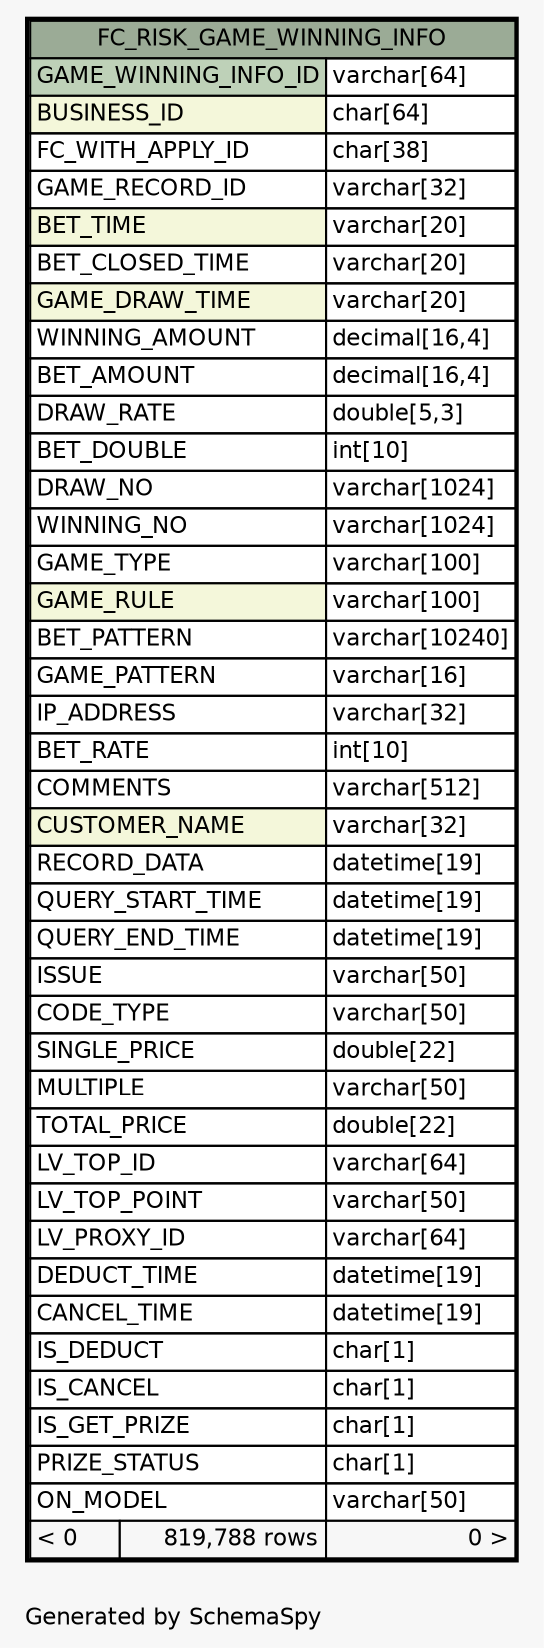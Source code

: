 // dot 2.26.0 on Linux 2.6.32-504.8.1.el6.x86_64
// SchemaSpy rev 590
digraph "oneDegreeRelationshipsDiagram" {
  graph [
    rankdir="RL"
    bgcolor="#f7f7f7"
    label="\nGenerated by SchemaSpy"
    labeljust="l"
    nodesep="0.18"
    ranksep="0.46"
    fontname="Helvetica"
    fontsize="11"
  ];
  node [
    fontname="Helvetica"
    fontsize="11"
    shape="plaintext"
  ];
  edge [
    arrowsize="0.8"
  ];
  "FC_RISK_GAME_WINNING_INFO" [
    label=<
    <TABLE BORDER="2" CELLBORDER="1" CELLSPACING="0" BGCOLOR="#ffffff">
      <TR><TD COLSPAN="3" BGCOLOR="#9bab96" ALIGN="CENTER">FC_RISK_GAME_WINNING_INFO</TD></TR>
      <TR><TD PORT="GAME_WINNING_INFO_ID" COLSPAN="2" BGCOLOR="#bed1b8" ALIGN="LEFT">GAME_WINNING_INFO_ID</TD><TD PORT="GAME_WINNING_INFO_ID.type" ALIGN="LEFT">varchar[64]</TD></TR>
      <TR><TD PORT="BUSINESS_ID" COLSPAN="2" BGCOLOR="#f4f7da" ALIGN="LEFT">BUSINESS_ID</TD><TD PORT="BUSINESS_ID.type" ALIGN="LEFT">char[64]</TD></TR>
      <TR><TD PORT="FC_WITH_APPLY_ID" COLSPAN="2" ALIGN="LEFT">FC_WITH_APPLY_ID</TD><TD PORT="FC_WITH_APPLY_ID.type" ALIGN="LEFT">char[38]</TD></TR>
      <TR><TD PORT="GAME_RECORD_ID" COLSPAN="2" ALIGN="LEFT">GAME_RECORD_ID</TD><TD PORT="GAME_RECORD_ID.type" ALIGN="LEFT">varchar[32]</TD></TR>
      <TR><TD PORT="BET_TIME" COLSPAN="2" BGCOLOR="#f4f7da" ALIGN="LEFT">BET_TIME</TD><TD PORT="BET_TIME.type" ALIGN="LEFT">varchar[20]</TD></TR>
      <TR><TD PORT="BET_CLOSED_TIME" COLSPAN="2" ALIGN="LEFT">BET_CLOSED_TIME</TD><TD PORT="BET_CLOSED_TIME.type" ALIGN="LEFT">varchar[20]</TD></TR>
      <TR><TD PORT="GAME_DRAW_TIME" COLSPAN="2" BGCOLOR="#f4f7da" ALIGN="LEFT">GAME_DRAW_TIME</TD><TD PORT="GAME_DRAW_TIME.type" ALIGN="LEFT">varchar[20]</TD></TR>
      <TR><TD PORT="WINNING_AMOUNT" COLSPAN="2" ALIGN="LEFT">WINNING_AMOUNT</TD><TD PORT="WINNING_AMOUNT.type" ALIGN="LEFT">decimal[16,4]</TD></TR>
      <TR><TD PORT="BET_AMOUNT" COLSPAN="2" ALIGN="LEFT">BET_AMOUNT</TD><TD PORT="BET_AMOUNT.type" ALIGN="LEFT">decimal[16,4]</TD></TR>
      <TR><TD PORT="DRAW_RATE" COLSPAN="2" ALIGN="LEFT">DRAW_RATE</TD><TD PORT="DRAW_RATE.type" ALIGN="LEFT">double[5,3]</TD></TR>
      <TR><TD PORT="BET_DOUBLE" COLSPAN="2" ALIGN="LEFT">BET_DOUBLE</TD><TD PORT="BET_DOUBLE.type" ALIGN="LEFT">int[10]</TD></TR>
      <TR><TD PORT="DRAW_NO" COLSPAN="2" ALIGN="LEFT">DRAW_NO</TD><TD PORT="DRAW_NO.type" ALIGN="LEFT">varchar[1024]</TD></TR>
      <TR><TD PORT="WINNING_NO" COLSPAN="2" ALIGN="LEFT">WINNING_NO</TD><TD PORT="WINNING_NO.type" ALIGN="LEFT">varchar[1024]</TD></TR>
      <TR><TD PORT="GAME_TYPE" COLSPAN="2" ALIGN="LEFT">GAME_TYPE</TD><TD PORT="GAME_TYPE.type" ALIGN="LEFT">varchar[100]</TD></TR>
      <TR><TD PORT="GAME_RULE" COLSPAN="2" BGCOLOR="#f4f7da" ALIGN="LEFT">GAME_RULE</TD><TD PORT="GAME_RULE.type" ALIGN="LEFT">varchar[100]</TD></TR>
      <TR><TD PORT="BET_PATTERN" COLSPAN="2" ALIGN="LEFT">BET_PATTERN</TD><TD PORT="BET_PATTERN.type" ALIGN="LEFT">varchar[10240]</TD></TR>
      <TR><TD PORT="GAME_PATTERN" COLSPAN="2" ALIGN="LEFT">GAME_PATTERN</TD><TD PORT="GAME_PATTERN.type" ALIGN="LEFT">varchar[16]</TD></TR>
      <TR><TD PORT="IP_ADDRESS" COLSPAN="2" ALIGN="LEFT">IP_ADDRESS</TD><TD PORT="IP_ADDRESS.type" ALIGN="LEFT">varchar[32]</TD></TR>
      <TR><TD PORT="BET_RATE" COLSPAN="2" ALIGN="LEFT">BET_RATE</TD><TD PORT="BET_RATE.type" ALIGN="LEFT">int[10]</TD></TR>
      <TR><TD PORT="COMMENTS" COLSPAN="2" ALIGN="LEFT">COMMENTS</TD><TD PORT="COMMENTS.type" ALIGN="LEFT">varchar[512]</TD></TR>
      <TR><TD PORT="CUSTOMER_NAME" COLSPAN="2" BGCOLOR="#f4f7da" ALIGN="LEFT">CUSTOMER_NAME</TD><TD PORT="CUSTOMER_NAME.type" ALIGN="LEFT">varchar[32]</TD></TR>
      <TR><TD PORT="RECORD_DATA" COLSPAN="2" ALIGN="LEFT">RECORD_DATA</TD><TD PORT="RECORD_DATA.type" ALIGN="LEFT">datetime[19]</TD></TR>
      <TR><TD PORT="QUERY_START_TIME" COLSPAN="2" ALIGN="LEFT">QUERY_START_TIME</TD><TD PORT="QUERY_START_TIME.type" ALIGN="LEFT">datetime[19]</TD></TR>
      <TR><TD PORT="QUERY_END_TIME" COLSPAN="2" ALIGN="LEFT">QUERY_END_TIME</TD><TD PORT="QUERY_END_TIME.type" ALIGN="LEFT">datetime[19]</TD></TR>
      <TR><TD PORT="ISSUE" COLSPAN="2" ALIGN="LEFT">ISSUE</TD><TD PORT="ISSUE.type" ALIGN="LEFT">varchar[50]</TD></TR>
      <TR><TD PORT="CODE_TYPE" COLSPAN="2" ALIGN="LEFT">CODE_TYPE</TD><TD PORT="CODE_TYPE.type" ALIGN="LEFT">varchar[50]</TD></TR>
      <TR><TD PORT="SINGLE_PRICE" COLSPAN="2" ALIGN="LEFT">SINGLE_PRICE</TD><TD PORT="SINGLE_PRICE.type" ALIGN="LEFT">double[22]</TD></TR>
      <TR><TD PORT="MULTIPLE" COLSPAN="2" ALIGN="LEFT">MULTIPLE</TD><TD PORT="MULTIPLE.type" ALIGN="LEFT">varchar[50]</TD></TR>
      <TR><TD PORT="TOTAL_PRICE" COLSPAN="2" ALIGN="LEFT">TOTAL_PRICE</TD><TD PORT="TOTAL_PRICE.type" ALIGN="LEFT">double[22]</TD></TR>
      <TR><TD PORT="LV_TOP_ID" COLSPAN="2" ALIGN="LEFT">LV_TOP_ID</TD><TD PORT="LV_TOP_ID.type" ALIGN="LEFT">varchar[64]</TD></TR>
      <TR><TD PORT="LV_TOP_POINT" COLSPAN="2" ALIGN="LEFT">LV_TOP_POINT</TD><TD PORT="LV_TOP_POINT.type" ALIGN="LEFT">varchar[50]</TD></TR>
      <TR><TD PORT="LV_PROXY_ID" COLSPAN="2" ALIGN="LEFT">LV_PROXY_ID</TD><TD PORT="LV_PROXY_ID.type" ALIGN="LEFT">varchar[64]</TD></TR>
      <TR><TD PORT="DEDUCT_TIME" COLSPAN="2" ALIGN="LEFT">DEDUCT_TIME</TD><TD PORT="DEDUCT_TIME.type" ALIGN="LEFT">datetime[19]</TD></TR>
      <TR><TD PORT="CANCEL_TIME" COLSPAN="2" ALIGN="LEFT">CANCEL_TIME</TD><TD PORT="CANCEL_TIME.type" ALIGN="LEFT">datetime[19]</TD></TR>
      <TR><TD PORT="IS_DEDUCT" COLSPAN="2" ALIGN="LEFT">IS_DEDUCT</TD><TD PORT="IS_DEDUCT.type" ALIGN="LEFT">char[1]</TD></TR>
      <TR><TD PORT="IS_CANCEL" COLSPAN="2" ALIGN="LEFT">IS_CANCEL</TD><TD PORT="IS_CANCEL.type" ALIGN="LEFT">char[1]</TD></TR>
      <TR><TD PORT="IS_GET_PRIZE" COLSPAN="2" ALIGN="LEFT">IS_GET_PRIZE</TD><TD PORT="IS_GET_PRIZE.type" ALIGN="LEFT">char[1]</TD></TR>
      <TR><TD PORT="PRIZE_STATUS" COLSPAN="2" ALIGN="LEFT">PRIZE_STATUS</TD><TD PORT="PRIZE_STATUS.type" ALIGN="LEFT">char[1]</TD></TR>
      <TR><TD PORT="ON_MODEL" COLSPAN="2" ALIGN="LEFT">ON_MODEL</TD><TD PORT="ON_MODEL.type" ALIGN="LEFT">varchar[50]</TD></TR>
      <TR><TD ALIGN="LEFT" BGCOLOR="#f7f7f7">&lt; 0</TD><TD ALIGN="RIGHT" BGCOLOR="#f7f7f7">819,788 rows</TD><TD ALIGN="RIGHT" BGCOLOR="#f7f7f7">0 &gt;</TD></TR>
    </TABLE>>
    URL="FC_RISK_GAME_WINNING_INFO.html"
    tooltip="FC_RISK_GAME_WINNING_INFO"
  ];
}
